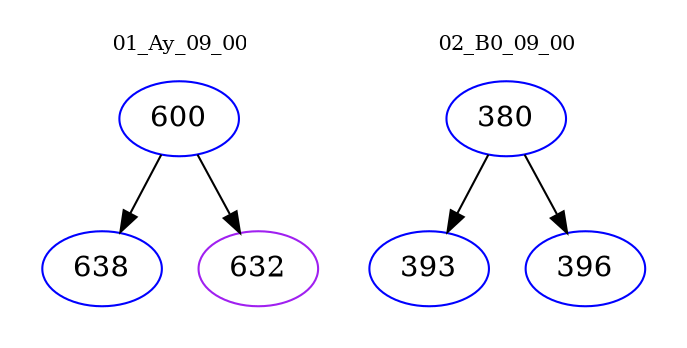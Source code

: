 digraph{
subgraph cluster_0 {
color = white
label = "01_Ay_09_00";
fontsize=10;
T0_600 [label="600", color="blue"]
T0_600 -> T0_638 [color="black"]
T0_638 [label="638", color="blue"]
T0_600 -> T0_632 [color="black"]
T0_632 [label="632", color="purple"]
}
subgraph cluster_1 {
color = white
label = "02_B0_09_00";
fontsize=10;
T1_380 [label="380", color="blue"]
T1_380 -> T1_393 [color="black"]
T1_393 [label="393", color="blue"]
T1_380 -> T1_396 [color="black"]
T1_396 [label="396", color="blue"]
}
}
